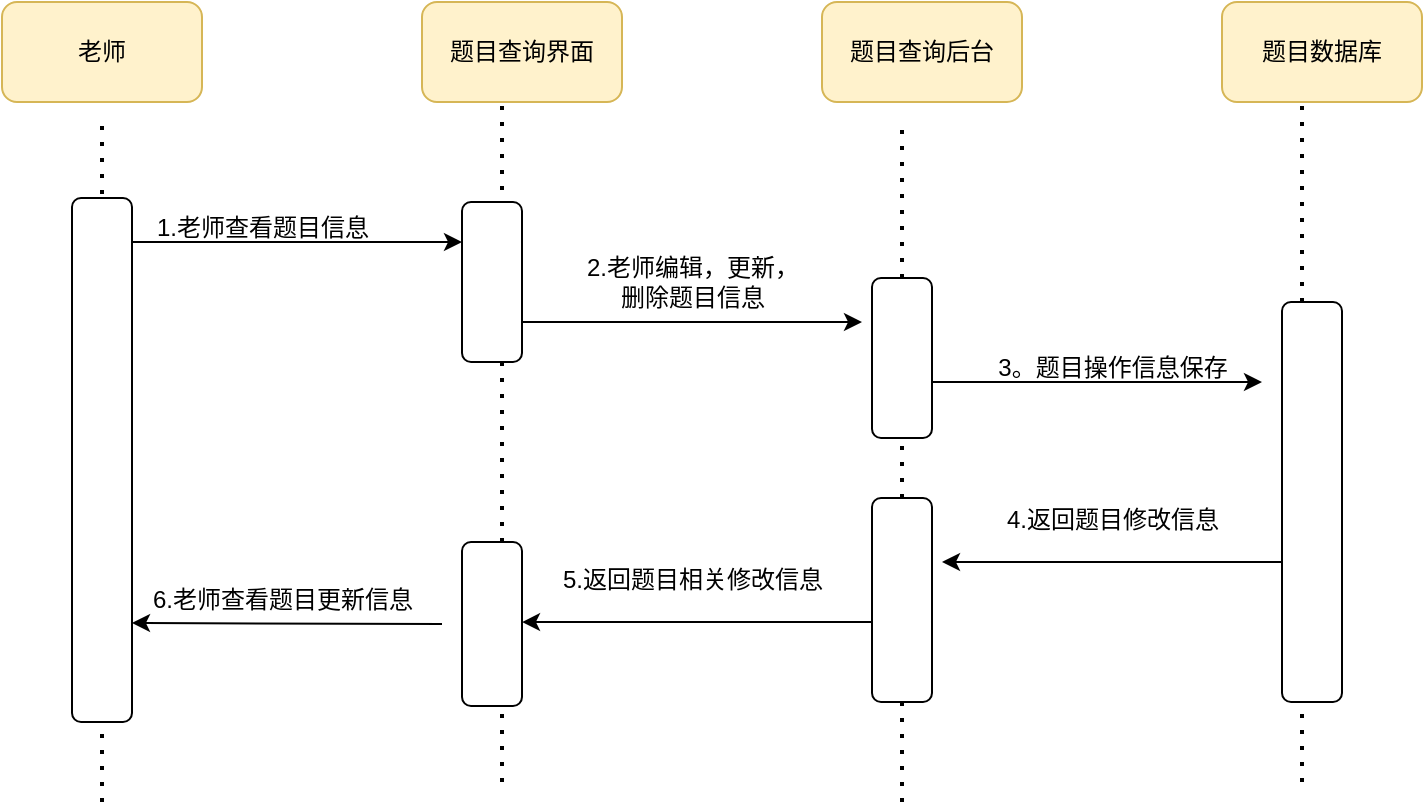 <mxfile version="24.0.2" type="github">
  <diagram name="第 1 页" id="3mh0vr8qd8ZHPuX3uXLf">
    <mxGraphModel dx="1050" dy="565" grid="1" gridSize="10" guides="1" tooltips="1" connect="1" arrows="1" fold="1" page="1" pageScale="1" pageWidth="827" pageHeight="1169" math="0" shadow="0">
      <root>
        <mxCell id="0" />
        <mxCell id="1" parent="0" />
        <mxCell id="lbR6kca6G6t0qnoAH2Vn-1" value="老师" style="rounded=1;whiteSpace=wrap;html=1;fillColor=#fff2cc;strokeColor=#d6b656;" vertex="1" parent="1">
          <mxGeometry x="30" y="120" width="100" height="50" as="geometry" />
        </mxCell>
        <mxCell id="lbR6kca6G6t0qnoAH2Vn-2" value="题目查询界面" style="rounded=1;whiteSpace=wrap;html=1;fillColor=#fff2cc;strokeColor=#d6b656;" vertex="1" parent="1">
          <mxGeometry x="240" y="120" width="100" height="50" as="geometry" />
        </mxCell>
        <mxCell id="lbR6kca6G6t0qnoAH2Vn-3" value="题目查询后台" style="rounded=1;whiteSpace=wrap;html=1;fillColor=#fff2cc;strokeColor=#d6b656;" vertex="1" parent="1">
          <mxGeometry x="440" y="120" width="100" height="50" as="geometry" />
        </mxCell>
        <mxCell id="lbR6kca6G6t0qnoAH2Vn-4" value="题目数据库" style="rounded=1;whiteSpace=wrap;html=1;fillColor=#fff2cc;strokeColor=#d6b656;" vertex="1" parent="1">
          <mxGeometry x="640" y="120" width="100" height="50" as="geometry" />
        </mxCell>
        <mxCell id="lbR6kca6G6t0qnoAH2Vn-5" value="" style="endArrow=none;dashed=1;html=1;dashPattern=1 3;strokeWidth=2;rounded=0;" edge="1" parent="1">
          <mxGeometry width="50" height="50" relative="1" as="geometry">
            <mxPoint x="80" y="520" as="sourcePoint" />
            <mxPoint x="80" y="180" as="targetPoint" />
          </mxGeometry>
        </mxCell>
        <mxCell id="lbR6kca6G6t0qnoAH2Vn-6" value="" style="endArrow=none;dashed=1;html=1;dashPattern=1 3;strokeWidth=2;rounded=0;" edge="1" parent="1">
          <mxGeometry width="50" height="50" relative="1" as="geometry">
            <mxPoint x="280" y="510" as="sourcePoint" />
            <mxPoint x="280" y="170" as="targetPoint" />
          </mxGeometry>
        </mxCell>
        <mxCell id="lbR6kca6G6t0qnoAH2Vn-7" value="" style="endArrow=none;dashed=1;html=1;dashPattern=1 3;strokeWidth=2;rounded=0;" edge="1" parent="1" source="lbR6kca6G6t0qnoAH2Vn-25">
          <mxGeometry width="50" height="50" relative="1" as="geometry">
            <mxPoint x="480" y="520" as="sourcePoint" />
            <mxPoint x="480" y="180" as="targetPoint" />
          </mxGeometry>
        </mxCell>
        <mxCell id="lbR6kca6G6t0qnoAH2Vn-8" value="" style="endArrow=none;dashed=1;html=1;dashPattern=1 3;strokeWidth=2;rounded=0;" edge="1" parent="1">
          <mxGeometry width="50" height="50" relative="1" as="geometry">
            <mxPoint x="680" y="510" as="sourcePoint" />
            <mxPoint x="680" y="170" as="targetPoint" />
          </mxGeometry>
        </mxCell>
        <mxCell id="lbR6kca6G6t0qnoAH2Vn-9" value="" style="endArrow=classic;html=1;rounded=0;entryX=0;entryY=0.25;entryDx=0;entryDy=0;" edge="1" parent="1" target="lbR6kca6G6t0qnoAH2Vn-21">
          <mxGeometry width="50" height="50" relative="1" as="geometry">
            <mxPoint x="75" y="240" as="sourcePoint" />
            <mxPoint x="250" y="240" as="targetPoint" />
          </mxGeometry>
        </mxCell>
        <mxCell id="lbR6kca6G6t0qnoAH2Vn-10" value="1.老师查看题目信息" style="text;html=1;align=center;verticalAlign=middle;resizable=0;points=[];autosize=1;strokeColor=none;fillColor=none;" vertex="1" parent="1">
          <mxGeometry x="95" y="218" width="130" height="30" as="geometry" />
        </mxCell>
        <mxCell id="lbR6kca6G6t0qnoAH2Vn-11" value="" style="endArrow=classic;html=1;rounded=0;" edge="1" parent="1">
          <mxGeometry width="50" height="50" relative="1" as="geometry">
            <mxPoint x="290" y="280" as="sourcePoint" />
            <mxPoint x="460" y="280" as="targetPoint" />
          </mxGeometry>
        </mxCell>
        <mxCell id="lbR6kca6G6t0qnoAH2Vn-12" value="2.老师编辑，更新，&lt;div&gt;删除题目信息&lt;/div&gt;" style="text;html=1;align=center;verticalAlign=middle;resizable=0;points=[];autosize=1;strokeColor=none;fillColor=none;" vertex="1" parent="1">
          <mxGeometry x="310" y="240" width="130" height="40" as="geometry" />
        </mxCell>
        <mxCell id="lbR6kca6G6t0qnoAH2Vn-13" value="" style="endArrow=classic;html=1;rounded=0;" edge="1" parent="1">
          <mxGeometry width="50" height="50" relative="1" as="geometry">
            <mxPoint x="480" y="310" as="sourcePoint" />
            <mxPoint x="660" y="310" as="targetPoint" />
          </mxGeometry>
        </mxCell>
        <mxCell id="lbR6kca6G6t0qnoAH2Vn-14" value="3。题目操作信息保存" style="text;html=1;align=center;verticalAlign=middle;resizable=0;points=[];autosize=1;strokeColor=none;fillColor=none;" vertex="1" parent="1">
          <mxGeometry x="515" y="288" width="140" height="30" as="geometry" />
        </mxCell>
        <mxCell id="lbR6kca6G6t0qnoAH2Vn-15" value="" style="endArrow=classic;html=1;rounded=0;" edge="1" parent="1">
          <mxGeometry width="50" height="50" relative="1" as="geometry">
            <mxPoint x="680" y="400" as="sourcePoint" />
            <mxPoint x="500" y="400" as="targetPoint" />
          </mxGeometry>
        </mxCell>
        <mxCell id="lbR6kca6G6t0qnoAH2Vn-16" value="4.返回题目修改信息" style="text;html=1;align=center;verticalAlign=middle;resizable=0;points=[];autosize=1;strokeColor=none;fillColor=none;" vertex="1" parent="1">
          <mxGeometry x="520" y="364" width="130" height="30" as="geometry" />
        </mxCell>
        <mxCell id="lbR6kca6G6t0qnoAH2Vn-19" value="" style="endArrow=classic;html=1;rounded=0;entryX=1;entryY=0.488;entryDx=0;entryDy=0;entryPerimeter=0;" edge="1" parent="1" target="lbR6kca6G6t0qnoAH2Vn-35">
          <mxGeometry width="50" height="50" relative="1" as="geometry">
            <mxPoint x="470" y="430" as="sourcePoint" />
            <mxPoint x="300" y="430" as="targetPoint" />
          </mxGeometry>
        </mxCell>
        <mxCell id="lbR6kca6G6t0qnoAH2Vn-20" value="5.返回题目相关修改信息" style="text;html=1;align=center;verticalAlign=middle;resizable=0;points=[];autosize=1;strokeColor=none;fillColor=none;" vertex="1" parent="1">
          <mxGeometry x="300" y="394" width="150" height="30" as="geometry" />
        </mxCell>
        <mxCell id="lbR6kca6G6t0qnoAH2Vn-21" value="" style="rounded=1;whiteSpace=wrap;html=1;" vertex="1" parent="1">
          <mxGeometry x="260" y="220" width="30" height="80" as="geometry" />
        </mxCell>
        <mxCell id="lbR6kca6G6t0qnoAH2Vn-26" value="" style="endArrow=none;dashed=1;html=1;dashPattern=1 3;strokeWidth=2;rounded=0;" edge="1" parent="1" source="lbR6kca6G6t0qnoAH2Vn-32" target="lbR6kca6G6t0qnoAH2Vn-25">
          <mxGeometry width="50" height="50" relative="1" as="geometry">
            <mxPoint x="480" y="520" as="sourcePoint" />
            <mxPoint x="480" y="180" as="targetPoint" />
          </mxGeometry>
        </mxCell>
        <mxCell id="lbR6kca6G6t0qnoAH2Vn-25" value="" style="rounded=1;whiteSpace=wrap;html=1;" vertex="1" parent="1">
          <mxGeometry x="465" y="258" width="30" height="80" as="geometry" />
        </mxCell>
        <mxCell id="lbR6kca6G6t0qnoAH2Vn-29" value="" style="rounded=1;whiteSpace=wrap;html=1;" vertex="1" parent="1">
          <mxGeometry x="670" y="270" width="30" height="200" as="geometry" />
        </mxCell>
        <mxCell id="lbR6kca6G6t0qnoAH2Vn-33" value="" style="endArrow=none;dashed=1;html=1;dashPattern=1 3;strokeWidth=2;rounded=0;" edge="1" parent="1" target="lbR6kca6G6t0qnoAH2Vn-32">
          <mxGeometry width="50" height="50" relative="1" as="geometry">
            <mxPoint x="480" y="520" as="sourcePoint" />
            <mxPoint x="480" y="338" as="targetPoint" />
          </mxGeometry>
        </mxCell>
        <mxCell id="lbR6kca6G6t0qnoAH2Vn-32" value="" style="rounded=1;whiteSpace=wrap;html=1;" vertex="1" parent="1">
          <mxGeometry x="465" y="368" width="30" height="102" as="geometry" />
        </mxCell>
        <mxCell id="lbR6kca6G6t0qnoAH2Vn-35" value="" style="rounded=1;whiteSpace=wrap;html=1;" vertex="1" parent="1">
          <mxGeometry x="260" y="390" width="30" height="82" as="geometry" />
        </mxCell>
        <mxCell id="lbR6kca6G6t0qnoAH2Vn-36" value="" style="rounded=1;whiteSpace=wrap;html=1;" vertex="1" parent="1">
          <mxGeometry x="65" y="218" width="30" height="262" as="geometry" />
        </mxCell>
        <mxCell id="lbR6kca6G6t0qnoAH2Vn-37" value="" style="endArrow=classic;html=1;rounded=0;entryX=1;entryY=0.488;entryDx=0;entryDy=0;entryPerimeter=0;" edge="1" parent="1">
          <mxGeometry width="50" height="50" relative="1" as="geometry">
            <mxPoint x="250" y="431" as="sourcePoint" />
            <mxPoint x="95" y="430.5" as="targetPoint" />
          </mxGeometry>
        </mxCell>
        <mxCell id="lbR6kca6G6t0qnoAH2Vn-38" value="6.老师查看题目更新信息" style="text;html=1;align=center;verticalAlign=middle;resizable=0;points=[];autosize=1;strokeColor=none;fillColor=none;" vertex="1" parent="1">
          <mxGeometry x="95" y="404" width="150" height="30" as="geometry" />
        </mxCell>
      </root>
    </mxGraphModel>
  </diagram>
</mxfile>
